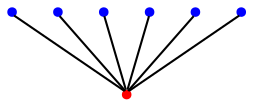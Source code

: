 graph G {
	node [shape = point]
	v [color = red]
	a [color = blue]
	b [color = blue]
	c [color = blue]
	d [color = blue]
	e [color = blue]
	f [color = blue]
	a -- v
	b -- v
	c -- v
	d -- v
	e -- v
	f -- v
}